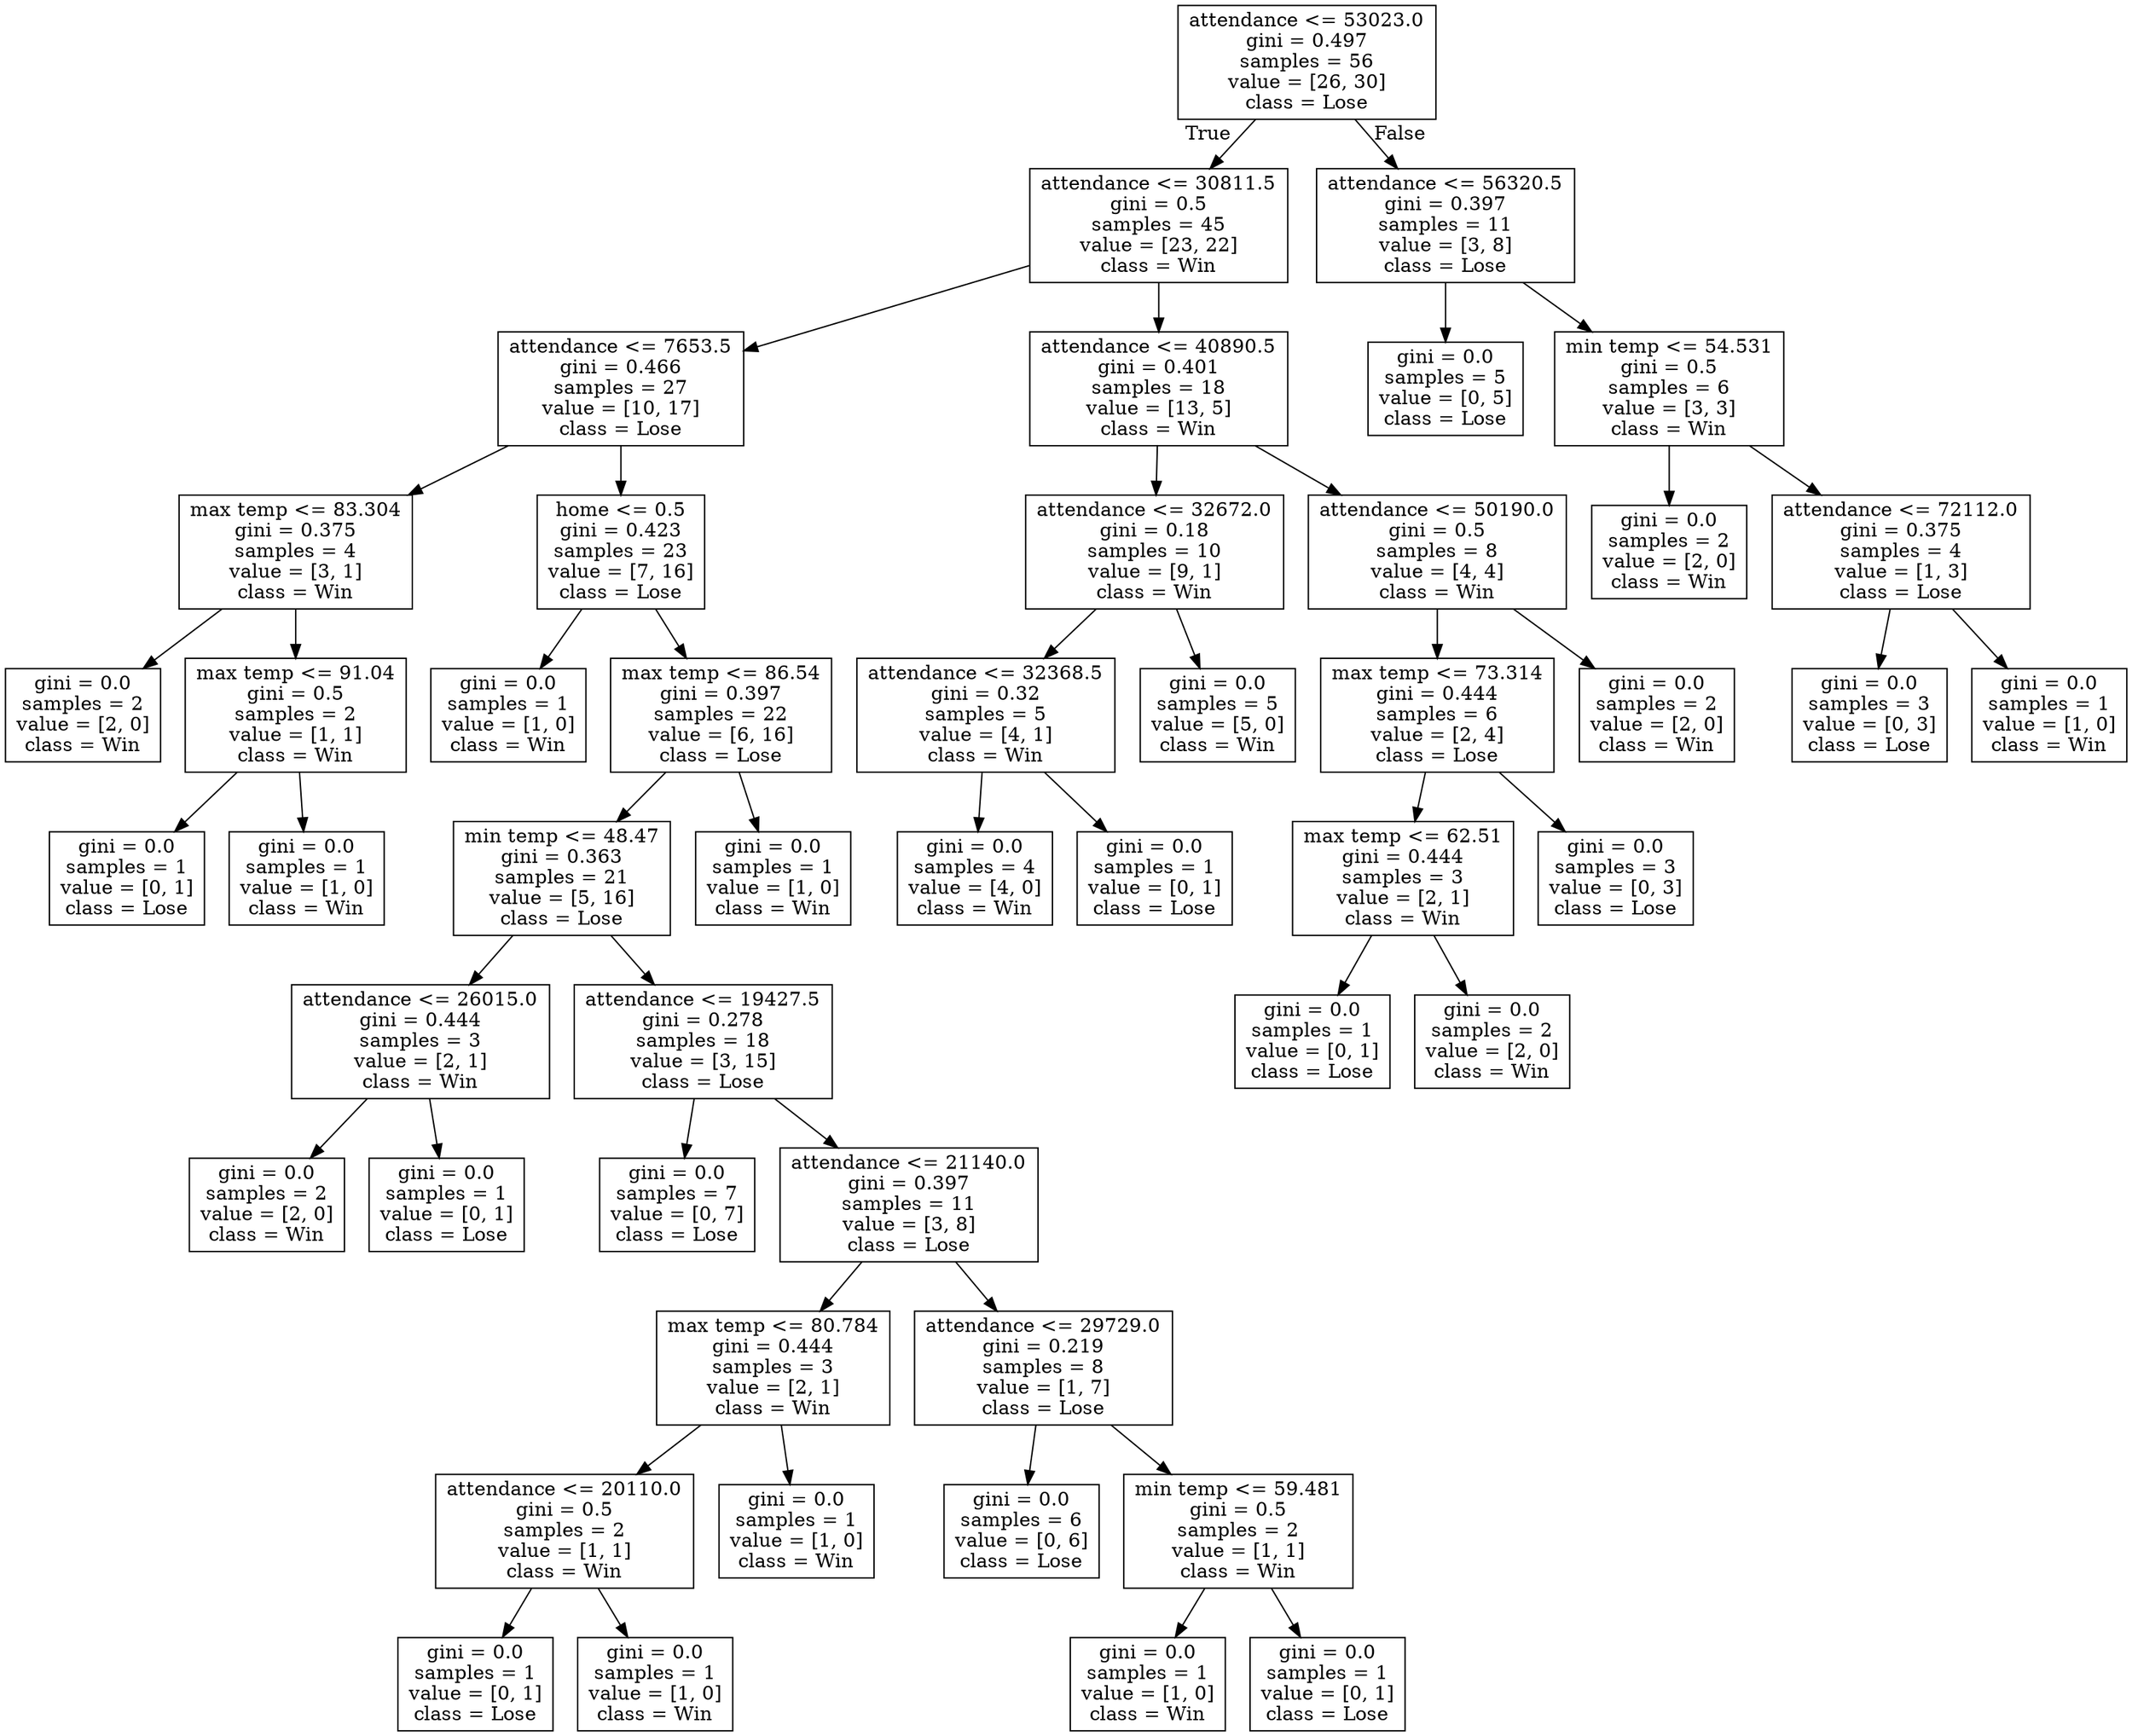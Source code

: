 digraph Tree {
node [shape=box] ;
0 [label="attendance <= 53023.0\ngini = 0.497\nsamples = 56\nvalue = [26, 30]\nclass = Lose"] ;
1 [label="attendance <= 30811.5\ngini = 0.5\nsamples = 45\nvalue = [23, 22]\nclass = Win"] ;
0 -> 1 [labeldistance=2.5, labelangle=45, headlabel="True"] ;
2 [label="attendance <= 7653.5\ngini = 0.466\nsamples = 27\nvalue = [10, 17]\nclass = Lose"] ;
1 -> 2 ;
3 [label="max temp <= 83.304\ngini = 0.375\nsamples = 4\nvalue = [3, 1]\nclass = Win"] ;
2 -> 3 ;
4 [label="gini = 0.0\nsamples = 2\nvalue = [2, 0]\nclass = Win"] ;
3 -> 4 ;
5 [label="max temp <= 91.04\ngini = 0.5\nsamples = 2\nvalue = [1, 1]\nclass = Win"] ;
3 -> 5 ;
6 [label="gini = 0.0\nsamples = 1\nvalue = [0, 1]\nclass = Lose"] ;
5 -> 6 ;
7 [label="gini = 0.0\nsamples = 1\nvalue = [1, 0]\nclass = Win"] ;
5 -> 7 ;
8 [label="home <= 0.5\ngini = 0.423\nsamples = 23\nvalue = [7, 16]\nclass = Lose"] ;
2 -> 8 ;
9 [label="gini = 0.0\nsamples = 1\nvalue = [1, 0]\nclass = Win"] ;
8 -> 9 ;
10 [label="max temp <= 86.54\ngini = 0.397\nsamples = 22\nvalue = [6, 16]\nclass = Lose"] ;
8 -> 10 ;
11 [label="min temp <= 48.47\ngini = 0.363\nsamples = 21\nvalue = [5, 16]\nclass = Lose"] ;
10 -> 11 ;
12 [label="attendance <= 26015.0\ngini = 0.444\nsamples = 3\nvalue = [2, 1]\nclass = Win"] ;
11 -> 12 ;
13 [label="gini = 0.0\nsamples = 2\nvalue = [2, 0]\nclass = Win"] ;
12 -> 13 ;
14 [label="gini = 0.0\nsamples = 1\nvalue = [0, 1]\nclass = Lose"] ;
12 -> 14 ;
15 [label="attendance <= 19427.5\ngini = 0.278\nsamples = 18\nvalue = [3, 15]\nclass = Lose"] ;
11 -> 15 ;
16 [label="gini = 0.0\nsamples = 7\nvalue = [0, 7]\nclass = Lose"] ;
15 -> 16 ;
17 [label="attendance <= 21140.0\ngini = 0.397\nsamples = 11\nvalue = [3, 8]\nclass = Lose"] ;
15 -> 17 ;
18 [label="max temp <= 80.784\ngini = 0.444\nsamples = 3\nvalue = [2, 1]\nclass = Win"] ;
17 -> 18 ;
19 [label="attendance <= 20110.0\ngini = 0.5\nsamples = 2\nvalue = [1, 1]\nclass = Win"] ;
18 -> 19 ;
20 [label="gini = 0.0\nsamples = 1\nvalue = [0, 1]\nclass = Lose"] ;
19 -> 20 ;
21 [label="gini = 0.0\nsamples = 1\nvalue = [1, 0]\nclass = Win"] ;
19 -> 21 ;
22 [label="gini = 0.0\nsamples = 1\nvalue = [1, 0]\nclass = Win"] ;
18 -> 22 ;
23 [label="attendance <= 29729.0\ngini = 0.219\nsamples = 8\nvalue = [1, 7]\nclass = Lose"] ;
17 -> 23 ;
24 [label="gini = 0.0\nsamples = 6\nvalue = [0, 6]\nclass = Lose"] ;
23 -> 24 ;
25 [label="min temp <= 59.481\ngini = 0.5\nsamples = 2\nvalue = [1, 1]\nclass = Win"] ;
23 -> 25 ;
26 [label="gini = 0.0\nsamples = 1\nvalue = [1, 0]\nclass = Win"] ;
25 -> 26 ;
27 [label="gini = 0.0\nsamples = 1\nvalue = [0, 1]\nclass = Lose"] ;
25 -> 27 ;
28 [label="gini = 0.0\nsamples = 1\nvalue = [1, 0]\nclass = Win"] ;
10 -> 28 ;
29 [label="attendance <= 40890.5\ngini = 0.401\nsamples = 18\nvalue = [13, 5]\nclass = Win"] ;
1 -> 29 ;
30 [label="attendance <= 32672.0\ngini = 0.18\nsamples = 10\nvalue = [9, 1]\nclass = Win"] ;
29 -> 30 ;
31 [label="attendance <= 32368.5\ngini = 0.32\nsamples = 5\nvalue = [4, 1]\nclass = Win"] ;
30 -> 31 ;
32 [label="gini = 0.0\nsamples = 4\nvalue = [4, 0]\nclass = Win"] ;
31 -> 32 ;
33 [label="gini = 0.0\nsamples = 1\nvalue = [0, 1]\nclass = Lose"] ;
31 -> 33 ;
34 [label="gini = 0.0\nsamples = 5\nvalue = [5, 0]\nclass = Win"] ;
30 -> 34 ;
35 [label="attendance <= 50190.0\ngini = 0.5\nsamples = 8\nvalue = [4, 4]\nclass = Win"] ;
29 -> 35 ;
36 [label="max temp <= 73.314\ngini = 0.444\nsamples = 6\nvalue = [2, 4]\nclass = Lose"] ;
35 -> 36 ;
37 [label="max temp <= 62.51\ngini = 0.444\nsamples = 3\nvalue = [2, 1]\nclass = Win"] ;
36 -> 37 ;
38 [label="gini = 0.0\nsamples = 1\nvalue = [0, 1]\nclass = Lose"] ;
37 -> 38 ;
39 [label="gini = 0.0\nsamples = 2\nvalue = [2, 0]\nclass = Win"] ;
37 -> 39 ;
40 [label="gini = 0.0\nsamples = 3\nvalue = [0, 3]\nclass = Lose"] ;
36 -> 40 ;
41 [label="gini = 0.0\nsamples = 2\nvalue = [2, 0]\nclass = Win"] ;
35 -> 41 ;
42 [label="attendance <= 56320.5\ngini = 0.397\nsamples = 11\nvalue = [3, 8]\nclass = Lose"] ;
0 -> 42 [labeldistance=2.5, labelangle=-45, headlabel="False"] ;
43 [label="gini = 0.0\nsamples = 5\nvalue = [0, 5]\nclass = Lose"] ;
42 -> 43 ;
44 [label="min temp <= 54.531\ngini = 0.5\nsamples = 6\nvalue = [3, 3]\nclass = Win"] ;
42 -> 44 ;
45 [label="gini = 0.0\nsamples = 2\nvalue = [2, 0]\nclass = Win"] ;
44 -> 45 ;
46 [label="attendance <= 72112.0\ngini = 0.375\nsamples = 4\nvalue = [1, 3]\nclass = Lose"] ;
44 -> 46 ;
47 [label="gini = 0.0\nsamples = 3\nvalue = [0, 3]\nclass = Lose"] ;
46 -> 47 ;
48 [label="gini = 0.0\nsamples = 1\nvalue = [1, 0]\nclass = Win"] ;
46 -> 48 ;
}